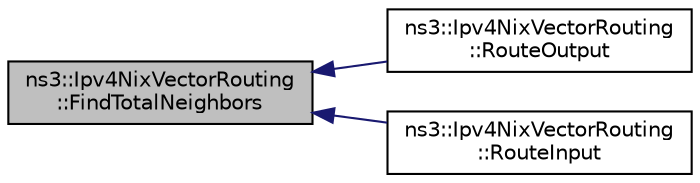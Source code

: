 digraph "ns3::Ipv4NixVectorRouting::FindTotalNeighbors"
{
  edge [fontname="Helvetica",fontsize="10",labelfontname="Helvetica",labelfontsize="10"];
  node [fontname="Helvetica",fontsize="10",shape=record];
  rankdir="LR";
  Node1 [label="ns3::Ipv4NixVectorRouting\l::FindTotalNeighbors",height=0.2,width=0.4,color="black", fillcolor="grey75", style="filled", fontcolor="black"];
  Node1 -> Node2 [dir="back",color="midnightblue",fontsize="10",style="solid"];
  Node2 [label="ns3::Ipv4NixVectorRouting\l::RouteOutput",height=0.2,width=0.4,color="black", fillcolor="white", style="filled",URL="$dd/db8/classns3_1_1Ipv4NixVectorRouting.html#ac7bbf06105fc46edc431bdc7be58f3e7",tooltip="Query routing cache for an existing route, for an outbound packet. "];
  Node1 -> Node3 [dir="back",color="midnightblue",fontsize="10",style="solid"];
  Node3 [label="ns3::Ipv4NixVectorRouting\l::RouteInput",height=0.2,width=0.4,color="black", fillcolor="white", style="filled",URL="$dd/db8/classns3_1_1Ipv4NixVectorRouting.html#a35d3d496fc0f96e1fd0106b353404c0c",tooltip="Route an input packet (to be forwarded or locally delivered) "];
}
